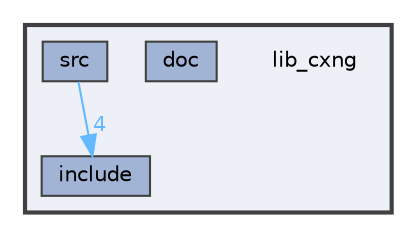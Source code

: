 digraph "lib_cxng"
{
 // LATEX_PDF_SIZE
  bgcolor="transparent";
  edge [fontname=Helvetica,fontsize=10,labelfontname=Helvetica,labelfontsize=10];
  node [fontname=Helvetica,fontsize=10,shape=box,height=0.2,width=0.4];
  compound=true
  subgraph clusterdir_f19cb56d6ecfeb72444413e62ae31a52 {
    graph [ bgcolor="#edf0f7", pencolor="grey25", label="", fontname=Helvetica,fontsize=10 style="filled,bold", URL="dir_f19cb56d6ecfeb72444413e62ae31a52.html",tooltip=""]
    dir_f19cb56d6ecfeb72444413e62ae31a52 [shape=plaintext, label="lib_cxng"];
  dir_d68d8ec5bc130ba79b913e153da9e64e [label="doc", fillcolor="#a2b4d6", color="grey25", style="filled", URL="dir_d68d8ec5bc130ba79b913e153da9e64e.html",tooltip=""];
  dir_a69a61e9293a18e19774232b7e40aad8 [label="include", fillcolor="#a2b4d6", color="grey25", style="filled", URL="dir_a69a61e9293a18e19774232b7e40aad8.html",tooltip=""];
  dir_3b556333513b0dfbea9e13acb833e913 [label="src", fillcolor="#a2b4d6", color="grey25", style="filled", URL="dir_3b556333513b0dfbea9e13acb833e913.html",tooltip=""];
  }
  dir_3b556333513b0dfbea9e13acb833e913->dir_a69a61e9293a18e19774232b7e40aad8 [headlabel="4", labeldistance=1.5 headhref="dir_000028_000012.html" color="steelblue1" fontcolor="steelblue1"];
}
